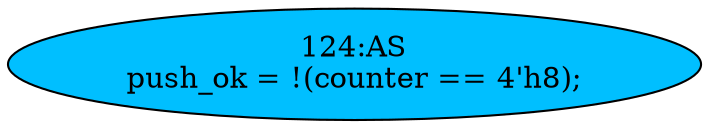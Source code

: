 strict digraph "" {
	node [label="\N"];
	"124:AS"	 [ast="<pyverilog.vparser.ast.Assign object at 0x7fbceaa3f810>",
		def_var="['push_ok']",
		fillcolor=deepskyblue,
		label="124:AS
push_ok = !(counter == 4'h8);",
		statements="[]",
		style=filled,
		typ=Assign,
		use_var="['counter']"];
}
